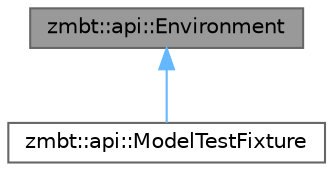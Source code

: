 digraph "zmbt::api::Environment"
{
 // LATEX_PDF_SIZE
  bgcolor="transparent";
  edge [fontname=Helvetica,fontsize=10,labelfontname=Helvetica,labelfontsize=10];
  node [fontname=Helvetica,fontsize=10,shape=box,height=0.2,width=0.4];
  Node1 [id="Node000001",label="zmbt::api::Environment",height=0.2,width=0.4,color="gray40", fillcolor="grey60", style="filled", fontcolor="black",tooltip="Alias for zmbt::Environment."];
  Node1 -> Node2 [id="edge1_Node000001_Node000002",dir="back",color="steelblue1",style="solid",tooltip=" "];
  Node2 [id="Node000002",label="zmbt::api::ModelTestFixture",height=0.2,width=0.4,color="gray40", fillcolor="white", style="filled",URL="$structzmbt_1_1api_1_1ModelTestFixture.html",tooltip="Generic model-driven test fixture."];
}
